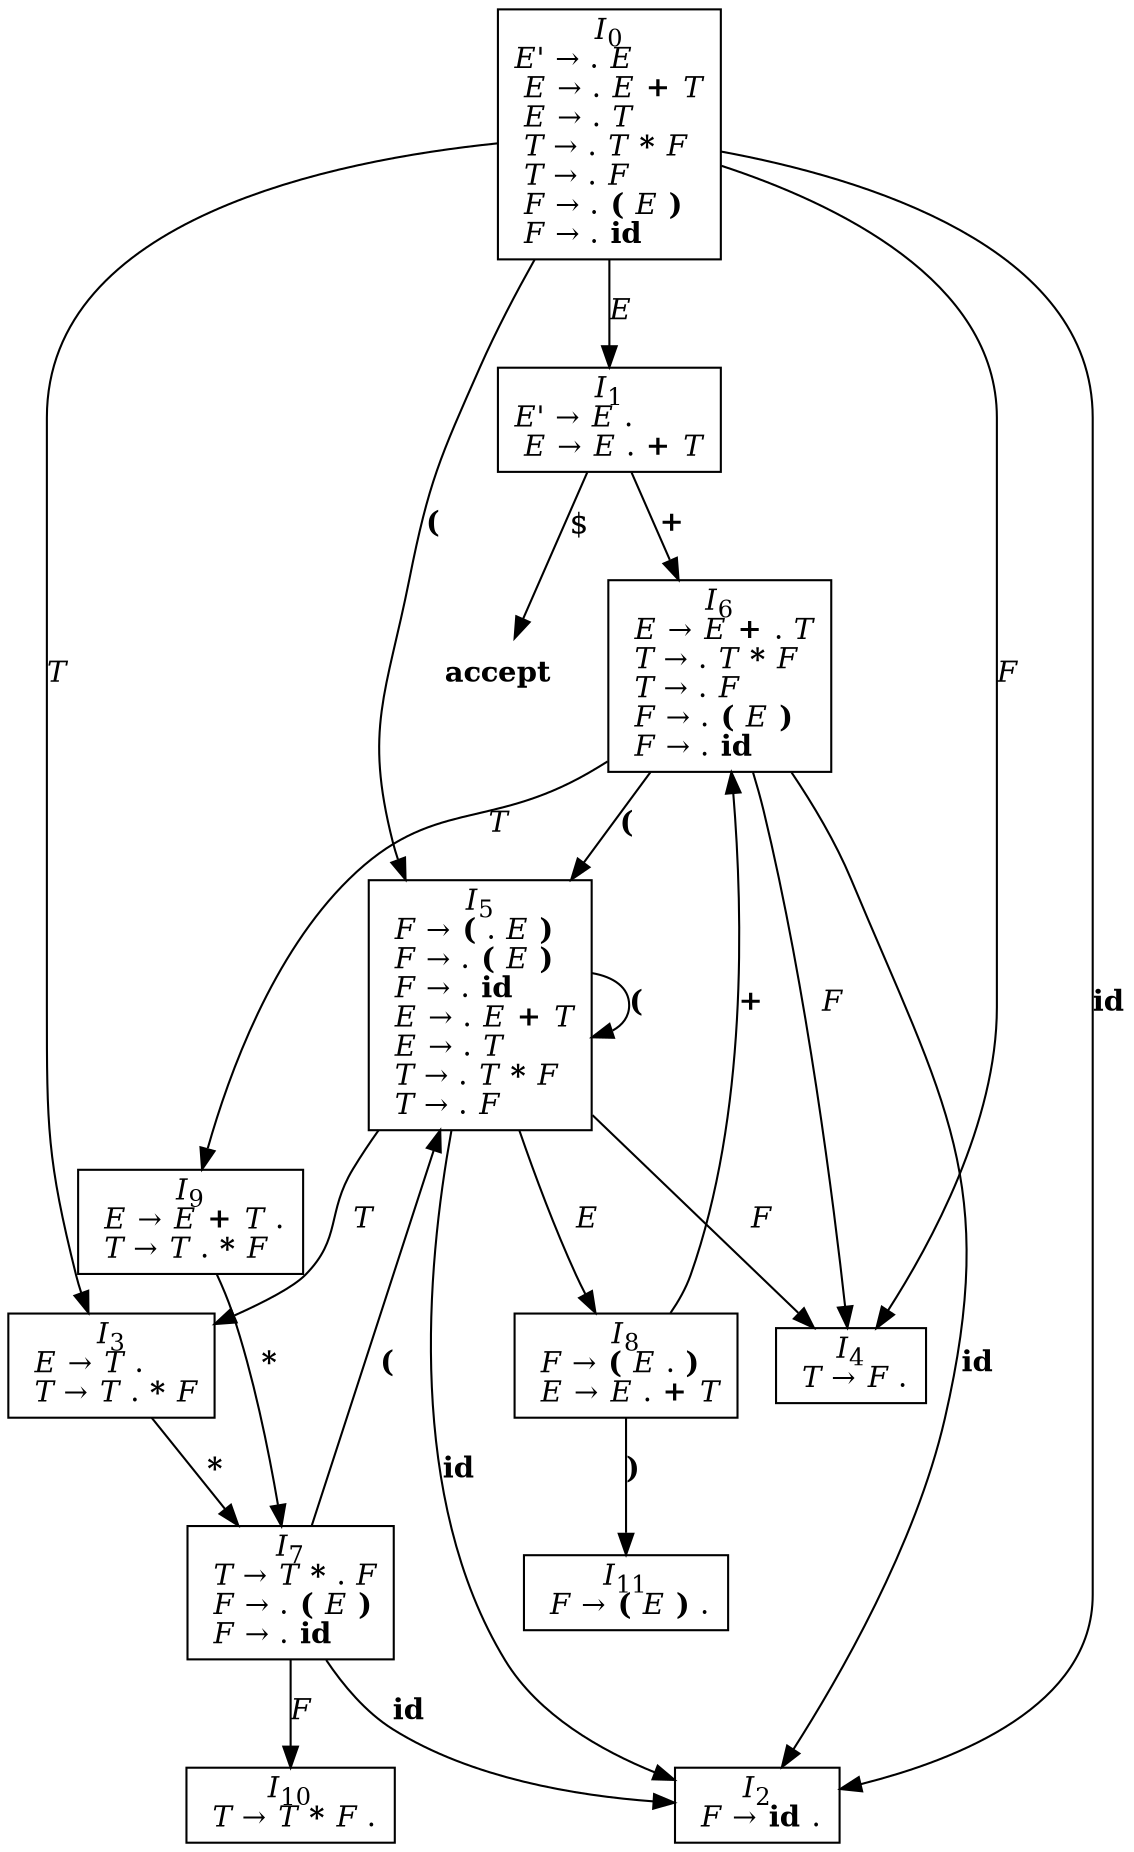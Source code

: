 digraph automaton {
	node [shape=record]
	I0 [label=<<I>I</I><SUB>0</SUB><BR/><I>E'</I> &#8594; . <I>E</I><BR ALIGN="LEFT"/><I> E</I> &#8594; . <I>E</I> <B>+</B> <I>T</I><BR ALIGN="LEFT"/><I> E</I> &#8594; . <I>T</I><BR ALIGN="LEFT"/><I> T</I> &#8594; . <I>T</I> <B>*</B> <I>F</I><BR ALIGN="LEFT"/><I> T</I> &#8594; . <I>F</I><BR ALIGN="LEFT"/><I> F</I> &#8594; . <B>(</B> <I>E</I> <B>)</B><BR ALIGN="LEFT"/><I> F</I> &#8594; . <B>id</B><BR ALIGN="LEFT"/>>]
	I1 [label=<<I>I</I><SUB>1</SUB><BR/><I>E'</I> &#8594; <I>E</I> .<BR ALIGN="LEFT"/><I> E</I> &#8594; <I>E</I> . <B>+</B> <I>T</I><BR ALIGN="LEFT"/>>]
	I2 [label=<<I>I</I><SUB>2</SUB><BR/><I> F</I> &#8594; <B>id</B> .<BR ALIGN="LEFT"/>>]
	I3 [label=<<I>I</I><SUB>3</SUB><BR/><I> E</I> &#8594; <I>T</I> .<BR ALIGN="LEFT"/><I> T</I> &#8594; <I>T</I> . <B>*</B> <I>F</I><BR ALIGN="LEFT"/>>]
	I4 [label=<<I>I</I><SUB>4</SUB><BR/><I> T</I> &#8594; <I>F</I> .<BR ALIGN="LEFT"/>>]
	I5 [label=<<I>I</I><SUB>5</SUB><BR/><I> F</I> &#8594; <B>(</B> . <I>E</I> <B>)</B><BR ALIGN="LEFT"/><I> F</I> &#8594; . <B>(</B> <I>E</I> <B>)</B><BR ALIGN="LEFT"/><I> F</I> &#8594; . <B>id</B><BR ALIGN="LEFT"/><I> E</I> &#8594; . <I>E</I> <B>+</B> <I>T</I><BR ALIGN="LEFT"/><I> E</I> &#8594; . <I>T</I><BR ALIGN="LEFT"/><I> T</I> &#8594; . <I>T</I> <B>*</B> <I>F</I><BR ALIGN="LEFT"/><I> T</I> &#8594; . <I>F</I><BR ALIGN="LEFT"/>>]
	I6 [label=<<I>I</I><SUB>6</SUB><BR/><I> E</I> &#8594; <I>E</I> <B>+</B> . <I>T</I><BR ALIGN="LEFT"/><I> T</I> &#8594; . <I>T</I> <B>*</B> <I>F</I><BR ALIGN="LEFT"/><I> T</I> &#8594; . <I>F</I><BR ALIGN="LEFT"/><I> F</I> &#8594; . <B>(</B> <I>E</I> <B>)</B><BR ALIGN="LEFT"/><I> F</I> &#8594; . <B>id</B><BR ALIGN="LEFT"/>>]
	I7 [label=<<I>I</I><SUB>7</SUB><BR/><I> T</I> &#8594; <I>T</I> <B>*</B> . <I>F</I><BR ALIGN="LEFT"/><I> F</I> &#8594; . <B>(</B> <I>E</I> <B>)</B><BR ALIGN="LEFT"/><I> F</I> &#8594; . <B>id</B><BR ALIGN="LEFT"/>>]
	I8 [label=<<I>I</I><SUB>8</SUB><BR/><I> F</I> &#8594; <B>(</B> <I>E</I> . <B>)</B><BR ALIGN="LEFT"/><I> E</I> &#8594; <I>E</I> . <B>+</B> <I>T</I><BR ALIGN="LEFT"/>>]
	I9 [label=<<I>I</I><SUB>9</SUB><BR/><I> E</I> &#8594; <I>E</I> <B>+</B> <I>T</I> .<BR ALIGN="LEFT"/><I> T</I> &#8594; <I>T</I> . <B>*</B> <I>F</I><BR ALIGN="LEFT"/>>]
	I10 [label=<<I>I</I><SUB>10</SUB><BR/><I> T</I> &#8594; <I>T</I> <B>*</B> <I>F</I> .<BR ALIGN="LEFT"/>>]
	I11 [label=<<I>I</I><SUB>11</SUB><BR/><I> F</I> &#8594; <B>(</B> <I>E</I> <B>)</B> .<BR ALIGN="LEFT"/>>]
	I0 -> I2 [label=<<B>id</B>>]
	I0 -> I5 [label=<<B>(</B>>]
	I0 -> I1 [label=<<I>E</I>>]
	I0 -> I4 [label=<<I>F</I>>]
	I0 -> I3 [label=<<I>T</I>>]
	I1 -> I6 [label=<<B>+</B>>]
	acc [label=<<B>accept</B>> shape=none]
	I1 -> acc [label="$"]
	I3 -> I7 [label=<<B>*</B>>]
	I5 -> I2 [label=<<B>id</B>>]
	I5 -> I5 [label=<<B>(</B>>]
	I5 -> I8 [label=<<I>E</I>>]
	I5 -> I4 [label=<<I>F</I>>]
	I5 -> I3 [label=<<I>T</I>>]
	I6 -> I2 [label=<<B>id</B>>]
	I6 -> I5 [label=<<B>(</B>>]
	I6 -> I4 [label=<<I>F</I>>]
	I6 -> I9 [label=<<I>T</I>>]
	I7 -> I2 [label=<<B>id</B>>]
	I7 -> I5 [label=<<B>(</B>>]
	I7 -> I10 [label=<<I>F</I>>]
	I8 -> I11 [label=<<B>)</B>>]
	I8 -> I6 [label=<<B>+</B>>]
	I9 -> I7 [label=<<B>*</B>>]
}
